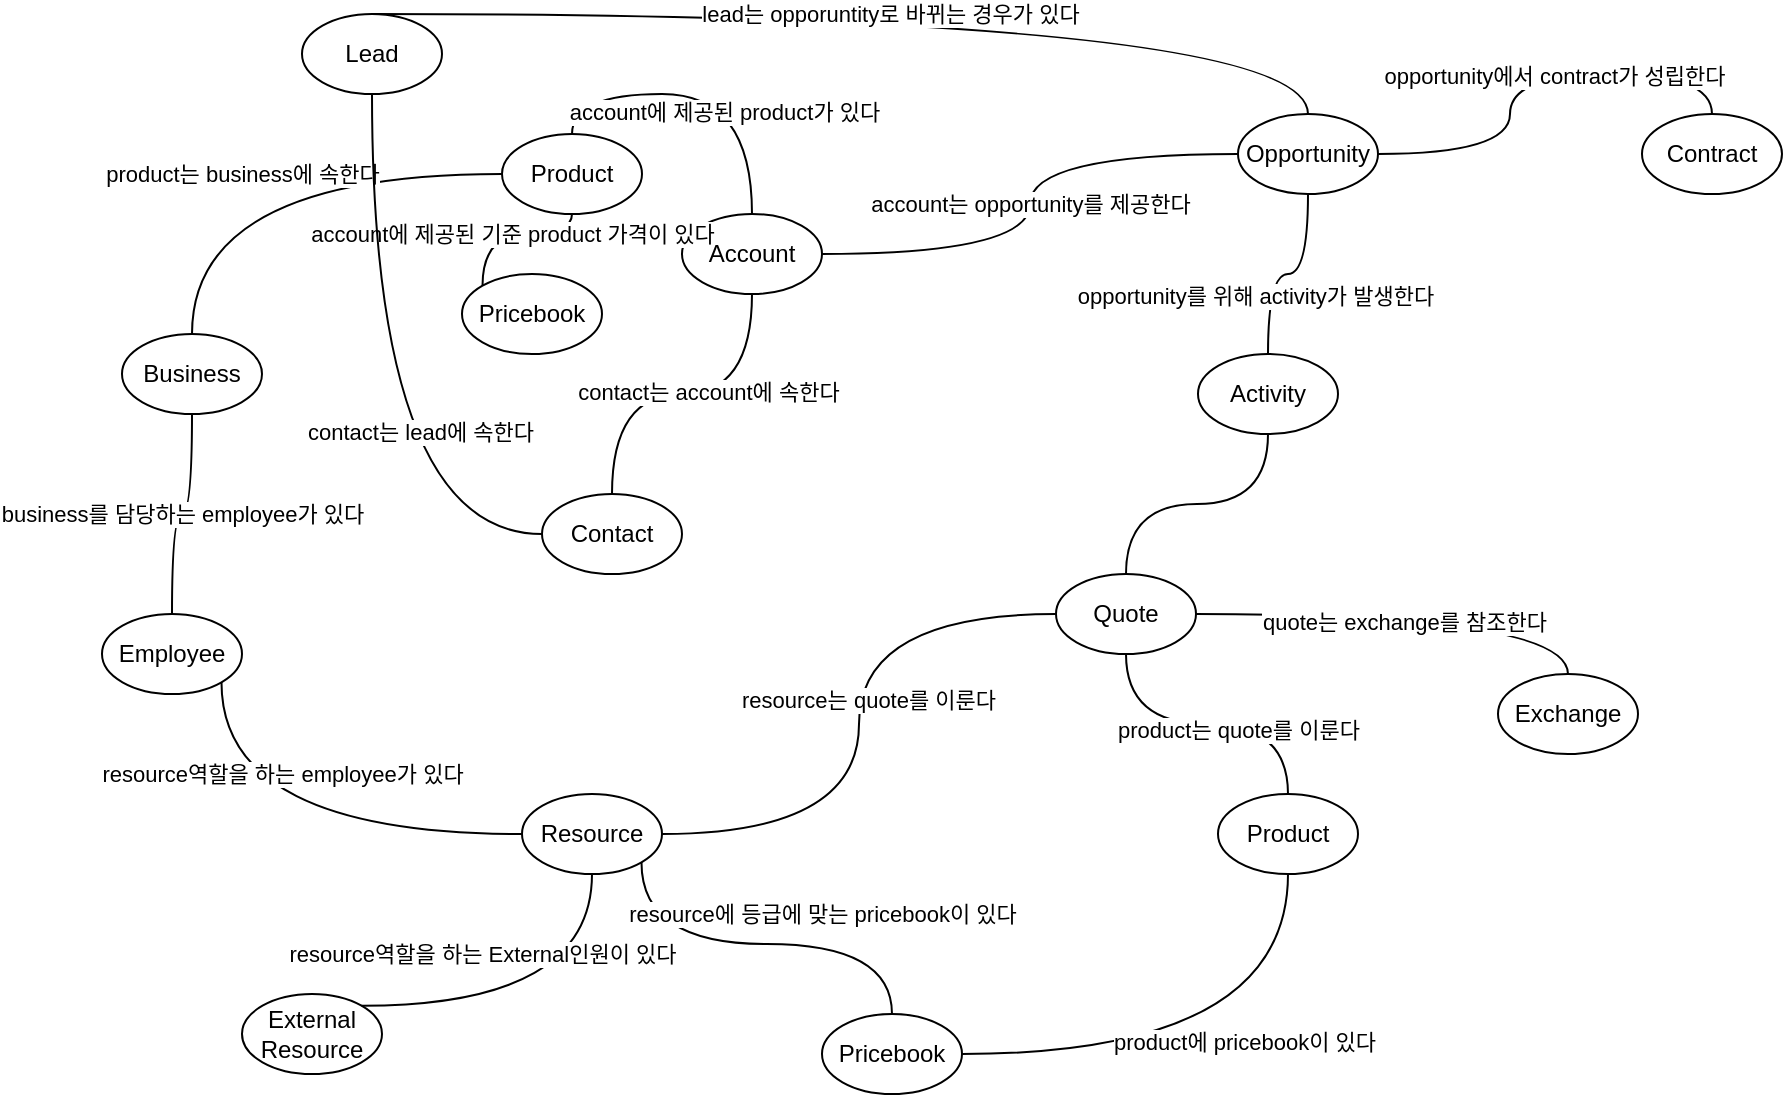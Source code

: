<mxfile version="16.2.7" type="github" pages="7">
  <diagram id="aYxxSOiBJVlMd4GOSnkr" name="개념 관계">
    <mxGraphModel dx="1925" dy="715" grid="1" gridSize="10" guides="1" tooltips="1" connect="1" arrows="1" fold="1" page="1" pageScale="1" pageWidth="827" pageHeight="1169" math="0" shadow="0">
      <root>
        <mxCell id="sh-slBrgbxmQGN0twg0l-0" />
        <mxCell id="sh-slBrgbxmQGN0twg0l-1" parent="sh-slBrgbxmQGN0twg0l-0" />
        <mxCell id="sh-slBrgbxmQGN0twg0l-2" value="Lead" style="ellipse;whiteSpace=wrap;html=1;" vertex="1" parent="sh-slBrgbxmQGN0twg0l-1">
          <mxGeometry x="150" y="100" width="70" height="40" as="geometry" />
        </mxCell>
        <mxCell id="sh-slBrgbxmQGN0twg0l-3" value="Account" style="ellipse;whiteSpace=wrap;html=1;" vertex="1" parent="sh-slBrgbxmQGN0twg0l-1">
          <mxGeometry x="340" y="200" width="70" height="40" as="geometry" />
        </mxCell>
        <mxCell id="sh-slBrgbxmQGN0twg0l-4" value="Contact" style="ellipse;whiteSpace=wrap;html=1;" vertex="1" parent="sh-slBrgbxmQGN0twg0l-1">
          <mxGeometry x="270" y="340" width="70" height="40" as="geometry" />
        </mxCell>
        <mxCell id="sh-slBrgbxmQGN0twg0l-5" value="Opportunity" style="ellipse;whiteSpace=wrap;html=1;" vertex="1" parent="sh-slBrgbxmQGN0twg0l-1">
          <mxGeometry x="618" y="150" width="70" height="40" as="geometry" />
        </mxCell>
        <mxCell id="sh-slBrgbxmQGN0twg0l-6" value="Contract" style="ellipse;whiteSpace=wrap;html=1;" vertex="1" parent="sh-slBrgbxmQGN0twg0l-1">
          <mxGeometry x="820" y="150" width="70" height="40" as="geometry" />
        </mxCell>
        <mxCell id="sh-slBrgbxmQGN0twg0l-7" value="Quote" style="ellipse;whiteSpace=wrap;html=1;" vertex="1" parent="sh-slBrgbxmQGN0twg0l-1">
          <mxGeometry x="527" y="380" width="70" height="40" as="geometry" />
        </mxCell>
        <mxCell id="sh-slBrgbxmQGN0twg0l-8" value="Resource" style="ellipse;whiteSpace=wrap;html=1;" vertex="1" parent="sh-slBrgbxmQGN0twg0l-1">
          <mxGeometry x="260" y="490" width="70" height="40" as="geometry" />
        </mxCell>
        <mxCell id="sh-slBrgbxmQGN0twg0l-9" value="Product" style="ellipse;whiteSpace=wrap;html=1;" vertex="1" parent="sh-slBrgbxmQGN0twg0l-1">
          <mxGeometry x="608" y="490" width="70" height="40" as="geometry" />
        </mxCell>
        <mxCell id="sh-slBrgbxmQGN0twg0l-10" value="Pricebook" style="ellipse;whiteSpace=wrap;html=1;" vertex="1" parent="sh-slBrgbxmQGN0twg0l-1">
          <mxGeometry x="410" y="600" width="70" height="40" as="geometry" />
        </mxCell>
        <mxCell id="sh-slBrgbxmQGN0twg0l-12" value="Exchange" style="ellipse;whiteSpace=wrap;html=1;" vertex="1" parent="sh-slBrgbxmQGN0twg0l-1">
          <mxGeometry x="748" y="430" width="70" height="40" as="geometry" />
        </mxCell>
        <mxCell id="sh-slBrgbxmQGN0twg0l-14" value="External&lt;br&gt;Resource" style="ellipse;whiteSpace=wrap;html=1;" vertex="1" parent="sh-slBrgbxmQGN0twg0l-1">
          <mxGeometry x="120" y="590" width="70" height="40" as="geometry" />
        </mxCell>
        <mxCell id="sh-slBrgbxmQGN0twg0l-15" value="Business" style="ellipse;whiteSpace=wrap;html=1;" vertex="1" parent="sh-slBrgbxmQGN0twg0l-1">
          <mxGeometry x="60" y="260" width="70" height="40" as="geometry" />
        </mxCell>
        <mxCell id="sh-slBrgbxmQGN0twg0l-18" value="business를 담당하는 employee가 있다" style="edgeStyle=orthogonalEdgeStyle;orthogonalLoop=1;jettySize=auto;html=1;entryX=0.5;entryY=1;entryDx=0;entryDy=0;strokeColor=default;curved=1;endArrow=none;endFill=0;" edge="1" parent="sh-slBrgbxmQGN0twg0l-1" source="sh-slBrgbxmQGN0twg0l-16" target="sh-slBrgbxmQGN0twg0l-15">
          <mxGeometry relative="1" as="geometry" />
        </mxCell>
        <mxCell id="sh-slBrgbxmQGN0twg0l-16" value="Employee" style="ellipse;whiteSpace=wrap;html=1;" vertex="1" parent="sh-slBrgbxmQGN0twg0l-1">
          <mxGeometry x="50" y="400" width="70" height="40" as="geometry" />
        </mxCell>
        <mxCell id="sh-slBrgbxmQGN0twg0l-19" style="edgeStyle=orthogonalEdgeStyle;orthogonalLoop=1;jettySize=auto;html=1;entryX=0;entryY=0.5;entryDx=0;entryDy=0;strokeColor=default;curved=1;endArrow=none;endFill=0;exitX=0.5;exitY=0;exitDx=0;exitDy=0;" edge="1" parent="sh-slBrgbxmQGN0twg0l-1" source="sh-slBrgbxmQGN0twg0l-15" target="sh-slBrgbxmQGN0twg0l-30">
          <mxGeometry relative="1" as="geometry">
            <mxPoint x="190" y="250" as="sourcePoint" />
            <mxPoint x="260" y="170" as="targetPoint" />
          </mxGeometry>
        </mxCell>
        <mxCell id="sh-slBrgbxmQGN0twg0l-54" value="product는 business에 속한다" style="edgeLabel;html=1;align=center;verticalAlign=middle;resizable=0;points=[];" vertex="1" connectable="0" parent="sh-slBrgbxmQGN0twg0l-19">
          <mxGeometry x="0.021" y="-21" relative="1" as="geometry">
            <mxPoint x="-15" y="-21" as="offset" />
          </mxGeometry>
        </mxCell>
        <mxCell id="sh-slBrgbxmQGN0twg0l-20" value="lead는 opporuntity로 바뀌는 경우가 있다" style="edgeStyle=orthogonalEdgeStyle;orthogonalLoop=1;jettySize=auto;html=1;entryX=0.5;entryY=0;entryDx=0;entryDy=0;strokeColor=default;curved=1;endArrow=none;endFill=0;" edge="1" parent="sh-slBrgbxmQGN0twg0l-1" source="sh-slBrgbxmQGN0twg0l-2" target="sh-slBrgbxmQGN0twg0l-5">
          <mxGeometry relative="1" as="geometry">
            <mxPoint x="330" y="140" as="sourcePoint" />
            <mxPoint x="400" y="60" as="targetPoint" />
            <Array as="points">
              <mxPoint x="215" y="100" />
              <mxPoint x="495" y="100" />
            </Array>
          </mxGeometry>
        </mxCell>
        <mxCell id="sh-slBrgbxmQGN0twg0l-21" style="edgeStyle=orthogonalEdgeStyle;orthogonalLoop=1;jettySize=auto;html=1;entryX=0.5;entryY=1;entryDx=0;entryDy=0;strokeColor=default;curved=1;endArrow=none;endFill=0;exitX=0.5;exitY=0;exitDx=0;exitDy=0;" edge="1" parent="sh-slBrgbxmQGN0twg0l-1" source="sh-slBrgbxmQGN0twg0l-4" target="sh-slBrgbxmQGN0twg0l-3">
          <mxGeometry relative="1" as="geometry">
            <mxPoint x="210" y="310" as="sourcePoint" />
            <mxPoint x="280" y="230" as="targetPoint" />
          </mxGeometry>
        </mxCell>
        <mxCell id="sh-slBrgbxmQGN0twg0l-46" value="contact는 account에 속한다" style="edgeLabel;html=1;align=center;verticalAlign=middle;resizable=0;points=[];" vertex="1" connectable="0" parent="sh-slBrgbxmQGN0twg0l-21">
          <mxGeometry x="0.153" y="1" relative="1" as="geometry">
            <mxPoint as="offset" />
          </mxGeometry>
        </mxCell>
        <mxCell id="sh-slBrgbxmQGN0twg0l-22" style="edgeStyle=orthogonalEdgeStyle;orthogonalLoop=1;jettySize=auto;html=1;entryX=1;entryY=0.5;entryDx=0;entryDy=0;strokeColor=default;curved=1;endArrow=none;endFill=0;exitX=0.5;exitY=0;exitDx=0;exitDy=0;" edge="1" parent="sh-slBrgbxmQGN0twg0l-1" source="sh-slBrgbxmQGN0twg0l-6" target="sh-slBrgbxmQGN0twg0l-5">
          <mxGeometry relative="1" as="geometry">
            <mxPoint x="650" y="310" as="sourcePoint" />
            <mxPoint x="720" y="230" as="targetPoint" />
          </mxGeometry>
        </mxCell>
        <mxCell id="sh-slBrgbxmQGN0twg0l-38" value="opportunity에서 contract가 성립한다" style="edgeLabel;html=1;align=center;verticalAlign=middle;resizable=0;points=[];" vertex="1" connectable="0" parent="sh-slBrgbxmQGN0twg0l-22">
          <mxGeometry x="-0.127" y="1" relative="1" as="geometry">
            <mxPoint as="offset" />
          </mxGeometry>
        </mxCell>
        <mxCell id="sh-slBrgbxmQGN0twg0l-23" style="edgeStyle=orthogonalEdgeStyle;orthogonalLoop=1;jettySize=auto;html=1;entryX=0.5;entryY=0;entryDx=0;entryDy=0;strokeColor=default;curved=1;endArrow=none;endFill=0;exitX=0.5;exitY=1;exitDx=0;exitDy=0;" edge="1" parent="sh-slBrgbxmQGN0twg0l-1" source="sh-slBrgbxmQGN0twg0l-35" target="sh-slBrgbxmQGN0twg0l-7">
          <mxGeometry relative="1" as="geometry">
            <mxPoint x="688" y="310" as="sourcePoint" />
            <mxPoint x="758" y="230" as="targetPoint" />
          </mxGeometry>
        </mxCell>
        <mxCell id="sh-slBrgbxmQGN0twg0l-24" style="edgeStyle=orthogonalEdgeStyle;orthogonalLoop=1;jettySize=auto;html=1;entryX=1;entryY=0.5;entryDx=0;entryDy=0;strokeColor=default;curved=1;endArrow=none;endFill=0;exitX=0.5;exitY=0;exitDx=0;exitDy=0;" edge="1" parent="sh-slBrgbxmQGN0twg0l-1" source="sh-slBrgbxmQGN0twg0l-12" target="sh-slBrgbxmQGN0twg0l-7">
          <mxGeometry relative="1" as="geometry">
            <mxPoint x="728" y="340" as="sourcePoint" />
            <mxPoint x="798" y="260" as="targetPoint" />
          </mxGeometry>
        </mxCell>
        <mxCell id="sh-slBrgbxmQGN0twg0l-44" value="quote는 exchange를 참조한다" style="edgeLabel;html=1;align=center;verticalAlign=middle;resizable=0;points=[];" vertex="1" connectable="0" parent="sh-slBrgbxmQGN0twg0l-24">
          <mxGeometry x="0.037" y="4" relative="1" as="geometry">
            <mxPoint as="offset" />
          </mxGeometry>
        </mxCell>
        <mxCell id="sh-slBrgbxmQGN0twg0l-25" style="edgeStyle=orthogonalEdgeStyle;orthogonalLoop=1;jettySize=auto;html=1;entryX=1;entryY=1;entryDx=0;entryDy=0;strokeColor=default;curved=1;endArrow=none;endFill=0;exitX=0.5;exitY=0;exitDx=0;exitDy=0;" edge="1" parent="sh-slBrgbxmQGN0twg0l-1" source="sh-slBrgbxmQGN0twg0l-10" target="sh-slBrgbxmQGN0twg0l-8">
          <mxGeometry relative="1" as="geometry">
            <mxPoint x="155" y="450" as="sourcePoint" />
            <mxPoint x="225" y="370" as="targetPoint" />
          </mxGeometry>
        </mxCell>
        <mxCell id="sh-slBrgbxmQGN0twg0l-51" value="resource에 등급에 맞는 pricebook이 있다" style="edgeLabel;html=1;align=center;verticalAlign=middle;resizable=0;points=[];" vertex="1" connectable="0" parent="sh-slBrgbxmQGN0twg0l-25">
          <mxGeometry x="-0.173" y="4" relative="1" as="geometry">
            <mxPoint x="13" y="-19" as="offset" />
          </mxGeometry>
        </mxCell>
        <mxCell id="sh-slBrgbxmQGN0twg0l-26" style="edgeStyle=orthogonalEdgeStyle;orthogonalLoop=1;jettySize=auto;html=1;entryX=0.5;entryY=1;entryDx=0;entryDy=0;strokeColor=default;curved=1;endArrow=none;endFill=0;exitX=1;exitY=0.5;exitDx=0;exitDy=0;" edge="1" parent="sh-slBrgbxmQGN0twg0l-1" source="sh-slBrgbxmQGN0twg0l-10" target="sh-slBrgbxmQGN0twg0l-9">
          <mxGeometry relative="1" as="geometry">
            <mxPoint x="547.749" y="605.858" as="sourcePoint" />
            <mxPoint x="678" y="510" as="targetPoint" />
          </mxGeometry>
        </mxCell>
        <mxCell id="sh-slBrgbxmQGN0twg0l-50" value="product에 pricebook이 있다" style="edgeLabel;html=1;align=center;verticalAlign=middle;resizable=0;points=[];" vertex="1" connectable="0" parent="sh-slBrgbxmQGN0twg0l-26">
          <mxGeometry x="0.116" y="6" relative="1" as="geometry">
            <mxPoint as="offset" />
          </mxGeometry>
        </mxCell>
        <mxCell id="sh-slBrgbxmQGN0twg0l-27" style="edgeStyle=orthogonalEdgeStyle;orthogonalLoop=1;jettySize=auto;html=1;entryX=0.5;entryY=1;entryDx=0;entryDy=0;strokeColor=default;curved=1;endArrow=none;endFill=0;exitX=0.5;exitY=0;exitDx=0;exitDy=0;" edge="1" parent="sh-slBrgbxmQGN0twg0l-1" source="sh-slBrgbxmQGN0twg0l-9" target="sh-slBrgbxmQGN0twg0l-7">
          <mxGeometry relative="1" as="geometry">
            <mxPoint x="708" y="380" as="sourcePoint" />
            <mxPoint x="778" y="300" as="targetPoint" />
          </mxGeometry>
        </mxCell>
        <mxCell id="sh-slBrgbxmQGN0twg0l-58" value="product는 quote를 이룬다" style="edgeLabel;html=1;align=center;verticalAlign=middle;resizable=0;points=[];" vertex="1" connectable="0" parent="sh-slBrgbxmQGN0twg0l-27">
          <mxGeometry x="-0.205" y="3" relative="1" as="geometry">
            <mxPoint as="offset" />
          </mxGeometry>
        </mxCell>
        <mxCell id="sh-slBrgbxmQGN0twg0l-28" style="edgeStyle=orthogonalEdgeStyle;orthogonalLoop=1;jettySize=auto;html=1;entryX=1;entryY=1;entryDx=0;entryDy=0;strokeColor=default;curved=1;endArrow=none;endFill=0;exitX=0;exitY=0.5;exitDx=0;exitDy=0;" edge="1" parent="sh-slBrgbxmQGN0twg0l-1" source="sh-slBrgbxmQGN0twg0l-8" target="sh-slBrgbxmQGN0twg0l-16">
          <mxGeometry relative="1" as="geometry">
            <mxPoint x="225" y="450" as="sourcePoint" />
            <mxPoint x="165" y="310" as="targetPoint" />
          </mxGeometry>
        </mxCell>
        <mxCell id="sh-slBrgbxmQGN0twg0l-47" value="resource역할을 하는 employee가 있다" style="edgeLabel;html=1;align=center;verticalAlign=middle;resizable=0;points=[];" vertex="1" connectable="0" parent="sh-slBrgbxmQGN0twg0l-28">
          <mxGeometry x="-0.138" y="-6" relative="1" as="geometry">
            <mxPoint x="-23" y="-24" as="offset" />
          </mxGeometry>
        </mxCell>
        <mxCell id="sh-slBrgbxmQGN0twg0l-29" style="edgeStyle=orthogonalEdgeStyle;orthogonalLoop=1;jettySize=auto;html=1;entryX=0.5;entryY=1;entryDx=0;entryDy=0;strokeColor=default;curved=1;endArrow=none;endFill=0;exitX=1;exitY=0;exitDx=0;exitDy=0;" edge="1" parent="sh-slBrgbxmQGN0twg0l-1" source="sh-slBrgbxmQGN0twg0l-14" target="sh-slBrgbxmQGN0twg0l-8">
          <mxGeometry relative="1" as="geometry">
            <mxPoint x="320" y="595.86" as="sourcePoint" />
            <mxPoint x="204.749" y="560.002" as="targetPoint" />
          </mxGeometry>
        </mxCell>
        <mxCell id="sh-slBrgbxmQGN0twg0l-49" value="resource역할을 하는 External인원이 있다" style="edgeLabel;html=1;align=center;verticalAlign=middle;resizable=0;points=[];" vertex="1" connectable="0" parent="sh-slBrgbxmQGN0twg0l-29">
          <mxGeometry x="-0.237" y="12" relative="1" as="geometry">
            <mxPoint x="-9" y="-14" as="offset" />
          </mxGeometry>
        </mxCell>
        <mxCell id="sh-slBrgbxmQGN0twg0l-30" value="Product" style="ellipse;whiteSpace=wrap;html=1;" vertex="1" parent="sh-slBrgbxmQGN0twg0l-1">
          <mxGeometry x="250" y="160" width="70" height="40" as="geometry" />
        </mxCell>
        <mxCell id="sh-slBrgbxmQGN0twg0l-31" value="Pricebook" style="ellipse;whiteSpace=wrap;html=1;" vertex="1" parent="sh-slBrgbxmQGN0twg0l-1">
          <mxGeometry x="230" y="230" width="70" height="40" as="geometry" />
        </mxCell>
        <mxCell id="sh-slBrgbxmQGN0twg0l-32" style="edgeStyle=orthogonalEdgeStyle;orthogonalLoop=1;jettySize=auto;html=1;entryX=0.5;entryY=0;entryDx=0;entryDy=0;strokeColor=default;curved=1;endArrow=none;endFill=0;exitX=0.5;exitY=0;exitDx=0;exitDy=0;" edge="1" parent="sh-slBrgbxmQGN0twg0l-1" source="sh-slBrgbxmQGN0twg0l-3" target="sh-slBrgbxmQGN0twg0l-30">
          <mxGeometry relative="1" as="geometry">
            <mxPoint x="730.3" y="75.86" as="sourcePoint" />
            <mxPoint x="540.049" y="70.002" as="targetPoint" />
          </mxGeometry>
        </mxCell>
        <mxCell id="sh-slBrgbxmQGN0twg0l-53" value="account에 제공된 product가 있다" style="edgeLabel;html=1;align=center;verticalAlign=middle;resizable=0;points=[];" vertex="1" connectable="0" parent="sh-slBrgbxmQGN0twg0l-32">
          <mxGeometry x="-0.129" y="9" relative="1" as="geometry">
            <mxPoint as="offset" />
          </mxGeometry>
        </mxCell>
        <mxCell id="sh-slBrgbxmQGN0twg0l-33" value="account에 제공된 기준 product 가격이 있다" style="edgeStyle=orthogonalEdgeStyle;orthogonalLoop=1;jettySize=auto;html=1;entryX=0.5;entryY=1;entryDx=0;entryDy=0;strokeColor=default;curved=1;endArrow=none;endFill=0;exitX=0;exitY=0;exitDx=0;exitDy=0;" edge="1" parent="sh-slBrgbxmQGN0twg0l-1" source="sh-slBrgbxmQGN0twg0l-31" target="sh-slBrgbxmQGN0twg0l-30">
          <mxGeometry relative="1" as="geometry">
            <mxPoint x="255" y="300" as="sourcePoint" />
            <mxPoint x="159.749" y="454.142" as="targetPoint" />
          </mxGeometry>
        </mxCell>
        <mxCell id="sh-slBrgbxmQGN0twg0l-35" value="Activity" style="ellipse;whiteSpace=wrap;html=1;" vertex="1" parent="sh-slBrgbxmQGN0twg0l-1">
          <mxGeometry x="598" y="270" width="70" height="40" as="geometry" />
        </mxCell>
        <mxCell id="sh-slBrgbxmQGN0twg0l-36" style="edgeStyle=orthogonalEdgeStyle;orthogonalLoop=1;jettySize=auto;html=1;strokeColor=default;curved=1;endArrow=none;endFill=0;exitX=0.5;exitY=1;exitDx=0;exitDy=0;" edge="1" parent="sh-slBrgbxmQGN0twg0l-1" source="sh-slBrgbxmQGN0twg0l-5" target="sh-slBrgbxmQGN0twg0l-35">
          <mxGeometry relative="1" as="geometry">
            <mxPoint x="643" y="320" as="sourcePoint" />
            <mxPoint x="543" y="370" as="targetPoint" />
          </mxGeometry>
        </mxCell>
        <mxCell id="sh-slBrgbxmQGN0twg0l-43" value="opportunity를 위해 activity가 발생한다&amp;nbsp;" style="edgeLabel;html=1;align=center;verticalAlign=middle;resizable=0;points=[];" vertex="1" connectable="0" parent="sh-slBrgbxmQGN0twg0l-36">
          <mxGeometry x="0.42" y="-5" relative="1" as="geometry">
            <mxPoint as="offset" />
          </mxGeometry>
        </mxCell>
        <mxCell id="sh-slBrgbxmQGN0twg0l-37" value="account는 opportunity를 제공한다" style="edgeStyle=orthogonalEdgeStyle;orthogonalLoop=1;jettySize=auto;html=1;entryX=0;entryY=0.5;entryDx=0;entryDy=0;strokeColor=default;curved=1;endArrow=none;endFill=0;exitX=1;exitY=0.5;exitDx=0;exitDy=0;" edge="1" parent="sh-slBrgbxmQGN0twg0l-1" source="sh-slBrgbxmQGN0twg0l-3" target="sh-slBrgbxmQGN0twg0l-5">
          <mxGeometry relative="1" as="geometry">
            <mxPoint x="385" y="210" as="sourcePoint" />
            <mxPoint x="265" y="220" as="targetPoint" />
          </mxGeometry>
        </mxCell>
        <mxCell id="sh-slBrgbxmQGN0twg0l-42" style="edgeStyle=orthogonalEdgeStyle;orthogonalLoop=1;jettySize=auto;html=1;strokeColor=default;curved=1;endArrow=none;endFill=0;exitX=0;exitY=0.5;exitDx=0;exitDy=0;" edge="1" parent="sh-slBrgbxmQGN0twg0l-1" source="sh-slBrgbxmQGN0twg0l-4" target="sh-slBrgbxmQGN0twg0l-2">
          <mxGeometry relative="1" as="geometry">
            <mxPoint x="105" y="270" as="sourcePoint" />
            <mxPoint x="170.251" y="144.142" as="targetPoint" />
          </mxGeometry>
        </mxCell>
        <mxCell id="sh-slBrgbxmQGN0twg0l-55" value="contact는 lead에 속한다" style="edgeLabel;html=1;align=center;verticalAlign=middle;resizable=0;points=[];" vertex="1" connectable="0" parent="sh-slBrgbxmQGN0twg0l-42">
          <mxGeometry x="-0.108" y="-24" relative="1" as="geometry">
            <mxPoint as="offset" />
          </mxGeometry>
        </mxCell>
        <mxCell id="sh-slBrgbxmQGN0twg0l-45" style="edgeStyle=orthogonalEdgeStyle;orthogonalLoop=1;jettySize=auto;html=1;entryX=1;entryY=0.5;entryDx=0;entryDy=0;strokeColor=default;curved=1;endArrow=none;endFill=0;exitX=0;exitY=0.5;exitDx=0;exitDy=0;" edge="1" parent="sh-slBrgbxmQGN0twg0l-1" source="sh-slBrgbxmQGN0twg0l-7" target="sh-slBrgbxmQGN0twg0l-8">
          <mxGeometry relative="1" as="geometry">
            <mxPoint x="424" y="575" as="sourcePoint" />
            <mxPoint x="309.749" y="504.142" as="targetPoint" />
          </mxGeometry>
        </mxCell>
        <mxCell id="sh-slBrgbxmQGN0twg0l-57" value="resource는 quote를 이룬다" style="edgeLabel;html=1;align=center;verticalAlign=middle;resizable=0;points=[];" vertex="1" connectable="0" parent="sh-slBrgbxmQGN0twg0l-45">
          <mxGeometry x="-0.085" y="4" relative="1" as="geometry">
            <mxPoint y="1" as="offset" />
          </mxGeometry>
        </mxCell>
      </root>
    </mxGraphModel>
  </diagram>
  <diagram id="5cbUGCSKlCnuMcElfEXs" name="오브젝트">
    <mxGraphModel dx="772" dy="1542" grid="1" gridSize="10" guides="1" tooltips="1" connect="1" arrows="1" fold="1" page="1" pageScale="1" pageWidth="1169" pageHeight="827" math="0" shadow="0" extFonts="Permanent Marker^https://fonts.googleapis.com/css?family=Permanent+Marker">
      <root>
        <mxCell id="Dn2DAhmlWMs6O1-grngA-0" />
        <mxCell id="Dn2DAhmlWMs6O1-grngA-1" parent="Dn2DAhmlWMs6O1-grngA-0" />
        <mxCell id="Dn2DAhmlWMs6O1-grngA-2" style="edgeStyle=orthogonalEdgeStyle;rounded=0;orthogonalLoop=1;jettySize=auto;html=1;exitX=1;exitY=0.5;exitDx=0;exitDy=0;" parent="Dn2DAhmlWMs6O1-grngA-1" source="Dn2DAhmlWMs6O1-grngA-5" target="Dn2DAhmlWMs6O1-grngA-6" edge="1">
          <mxGeometry relative="1" as="geometry" />
        </mxCell>
        <mxCell id="Dn2DAhmlWMs6O1-grngA-5" value="Contact" style="rounded=0;whiteSpace=wrap;html=1;fillColor=#fff2cc;strokeColor=#d6b656;" parent="Dn2DAhmlWMs6O1-grngA-1" vertex="1">
          <mxGeometry x="200" y="220" width="120" height="40" as="geometry" />
        </mxCell>
        <mxCell id="Dn2DAhmlWMs6O1-grngA-6" value="Account" style="rounded=0;whiteSpace=wrap;html=1;fillColor=#fff2cc;strokeColor=#d6b656;" parent="Dn2DAhmlWMs6O1-grngA-1" vertex="1">
          <mxGeometry x="400" y="220" width="120" height="40" as="geometry" />
        </mxCell>
        <mxCell id="mmnWs50OFU8r1L606YJc-0" value="제품" style="rounded=0;whiteSpace=wrap;html=1;fillColor=#fff2cc;strokeColor=#d6b656;" parent="Dn2DAhmlWMs6O1-grngA-1" vertex="1">
          <mxGeometry x="200" y="754" width="120" height="40" as="geometry" />
        </mxCell>
        <mxCell id="aXdaaqQDrTUBgx7U-XdZ-0" value="고객관리" style="rounded=0;whiteSpace=wrap;html=1;" parent="Dn2DAhmlWMs6O1-grngA-1" vertex="1">
          <mxGeometry x="40" y="191" width="120" height="110" as="geometry" />
        </mxCell>
        <mxCell id="aXdaaqQDrTUBgx7U-XdZ-2" value="수주관리" style="rounded=0;whiteSpace=wrap;html=1;" parent="Dn2DAhmlWMs6O1-grngA-1" vertex="1">
          <mxGeometry x="40" y="333" width="120" height="320" as="geometry" />
        </mxCell>
        <mxCell id="aXdaaqQDrTUBgx7U-XdZ-6" value="" style="endArrow=none;html=1;strokeColor=#FF0000;strokeWidth=4;" parent="Dn2DAhmlWMs6O1-grngA-1" edge="1">
          <mxGeometry width="50" height="50" relative="1" as="geometry">
            <mxPoint x="180" y="1300" as="sourcePoint" />
            <mxPoint x="180" as="targetPoint" />
          </mxGeometry>
        </mxCell>
        <mxCell id="o4f0v6ZFQClhdoKQqsSY-16" style="edgeStyle=orthogonalEdgeStyle;rounded=0;orthogonalLoop=1;jettySize=auto;html=1;exitX=0.75;exitY=1;exitDx=0;exitDy=0;entryX=0.5;entryY=0;entryDx=0;entryDy=0;dashed=1;" parent="Dn2DAhmlWMs6O1-grngA-1" edge="1">
          <mxGeometry relative="1" as="geometry">
            <mxPoint x="830" y="409" as="sourcePoint" />
            <mxPoint x="920" y="469" as="targetPoint" />
          </mxGeometry>
        </mxCell>
        <mxCell id="o4f0v6ZFQClhdoKQqsSY-3" value="제품" style="rounded=0;whiteSpace=wrap;html=1;" parent="Dn2DAhmlWMs6O1-grngA-1" vertex="1">
          <mxGeometry x="40" y="730" width="120" height="104" as="geometry" />
        </mxCell>
        <mxCell id="o4f0v6ZFQClhdoKQqsSY-14" value="Quote 연동" style="ellipse;whiteSpace=wrap;html=1;dashed=1;" parent="Dn2DAhmlWMs6O1-grngA-1" vertex="1">
          <mxGeometry x="700" y="380" width="140" height="44" as="geometry" />
        </mxCell>
        <mxCell id="o4f0v6ZFQClhdoKQqsSY-21" value="Quote 사용여부 체크?" style="text;html=1;strokeColor=#9673a6;fillColor=#e1d5e7;align=center;verticalAlign=middle;whiteSpace=wrap;rounded=0;dashed=1;" parent="Dn2DAhmlWMs6O1-grngA-1" vertex="1">
          <mxGeometry x="990" y="264" width="220" height="50" as="geometry" />
        </mxCell>
        <mxCell id="o4f0v6ZFQClhdoKQqsSY-32" value="직원관리" style="rounded=0;whiteSpace=wrap;html=1;" parent="Dn2DAhmlWMs6O1-grngA-1" vertex="1">
          <mxGeometry x="40" y="854" width="120" height="90" as="geometry" />
        </mxCell>
        <mxCell id="o4f0v6ZFQClhdoKQqsSY-33" value="Resource" style="rounded=0;whiteSpace=wrap;html=1;" parent="Dn2DAhmlWMs6O1-grngA-1" vertex="1">
          <mxGeometry x="200" y="874" width="120" height="40" as="geometry" />
        </mxCell>
        <mxCell id="o4f0v6ZFQClhdoKQqsSY-56" value="Oppty_Product" style="rounded=0;whiteSpace=wrap;html=1;fillColor=#e1d5e7;strokeColor=#9673a6;" parent="Dn2DAhmlWMs6O1-grngA-1" vertex="1">
          <mxGeometry x="550" y="560" width="120" height="40" as="geometry" />
        </mxCell>
        <mxCell id="o4f0v6ZFQClhdoKQqsSY-60" value="Oppty_Res" style="rounded=0;whiteSpace=wrap;html=1;fillColor=#e1d5e7;strokeColor=#9673a6;" parent="Dn2DAhmlWMs6O1-grngA-1" vertex="1">
          <mxGeometry x="700" y="560" width="120" height="40" as="geometry" />
        </mxCell>
        <mxCell id="ziJebEzUFLz45-I4H0Db-0" value="스탠다드&amp;nbsp;" style="rounded=0;whiteSpace=wrap;html=1;fillColor=#fff2cc;strokeColor=#d6b656;" parent="Dn2DAhmlWMs6O1-grngA-1" vertex="1">
          <mxGeometry x="200" y="-60" width="120" height="40" as="geometry" />
        </mxCell>
        <mxCell id="ziJebEzUFLz45-I4H0Db-1" value="사용여부 확인요청" style="rounded=0;whiteSpace=wrap;html=1;fillColor=#e1d5e7;strokeColor=#9673a6;" parent="Dn2DAhmlWMs6O1-grngA-1" vertex="1">
          <mxGeometry x="400" y="-60" width="120" height="40" as="geometry" />
        </mxCell>
        <mxCell id="ziJebEzUFLz45-I4H0Db-2" value="기능" style="ellipse;whiteSpace=wrap;html=1;dashed=1;" parent="Dn2DAhmlWMs6O1-grngA-1" vertex="1">
          <mxGeometry x="590" y="-77.5" width="120" height="75" as="geometry" />
        </mxCell>
        <mxCell id="1La8a9vpFG4dL_agNrkj-6" style="edgeStyle=entityRelationEdgeStyle;rounded=0;orthogonalLoop=1;jettySize=auto;html=1;exitX=1;exitY=0.5;exitDx=0;exitDy=0;entryX=0;entryY=0.5;entryDx=0;entryDy=0;endArrow=classic;endFill=1;" parent="Dn2DAhmlWMs6O1-grngA-1" source="1La8a9vpFG4dL_agNrkj-0" target="1La8a9vpFG4dL_agNrkj-1" edge="1">
          <mxGeometry relative="1" as="geometry" />
        </mxCell>
        <mxCell id="1La8a9vpFG4dL_agNrkj-0" value="Lead" style="rounded=0;whiteSpace=wrap;html=1;fillColor=#fff2cc;strokeColor=#d6b656;" parent="Dn2DAhmlWMs6O1-grngA-1" vertex="1">
          <mxGeometry x="200" y="470" width="120" height="40" as="geometry" />
        </mxCell>
        <mxCell id="1La8a9vpFG4dL_agNrkj-7" style="edgeStyle=entityRelationEdgeStyle;rounded=0;orthogonalLoop=1;jettySize=auto;html=1;exitX=1;exitY=0.5;exitDx=0;exitDy=0;entryX=0;entryY=0.5;entryDx=0;entryDy=0;endArrow=classic;endFill=1;" parent="Dn2DAhmlWMs6O1-grngA-1" source="1La8a9vpFG4dL_agNrkj-1" target="1La8a9vpFG4dL_agNrkj-2" edge="1">
          <mxGeometry relative="1" as="geometry" />
        </mxCell>
        <mxCell id="1La8a9vpFG4dL_agNrkj-1" value="Opporunity" style="rounded=0;whiteSpace=wrap;html=1;fillColor=#fff2cc;strokeColor=#d6b656;" parent="Dn2DAhmlWMs6O1-grngA-1" vertex="1">
          <mxGeometry x="420" y="470" width="120" height="40" as="geometry" />
        </mxCell>
        <mxCell id="1La8a9vpFG4dL_agNrkj-8" style="edgeStyle=entityRelationEdgeStyle;rounded=0;orthogonalLoop=1;jettySize=auto;html=1;exitX=1;exitY=0.75;exitDx=0;exitDy=0;entryX=0;entryY=0.75;entryDx=0;entryDy=0;endArrow=classic;endFill=1;" parent="Dn2DAhmlWMs6O1-grngA-1" edge="1">
          <mxGeometry relative="1" as="geometry">
            <mxPoint x="760" y="494" as="sourcePoint" />
            <mxPoint x="870" y="494" as="targetPoint" />
          </mxGeometry>
        </mxCell>
        <mxCell id="1La8a9vpFG4dL_agNrkj-2" value="Quote" style="rounded=0;whiteSpace=wrap;html=1;fillColor=#fff2cc;strokeColor=#d6b656;" parent="Dn2DAhmlWMs6O1-grngA-1" vertex="1">
          <mxGeometry x="640" y="470" width="120" height="40" as="geometry" />
        </mxCell>
        <mxCell id="1La8a9vpFG4dL_agNrkj-3" value="Contract" style="rounded=0;whiteSpace=wrap;html=1;fillColor=#fff2cc;strokeColor=#d6b656;" parent="Dn2DAhmlWMs6O1-grngA-1" vertex="1">
          <mxGeometry x="870" y="470" width="120" height="40" as="geometry" />
        </mxCell>
        <mxCell id="1La8a9vpFG4dL_agNrkj-5" style="edgeStyle=orthogonalEdgeStyle;rounded=0;orthogonalLoop=1;jettySize=auto;html=1;exitX=0.75;exitY=1;exitDx=0;exitDy=0;entryX=0;entryY=0.5;entryDx=0;entryDy=0;dashed=1;" parent="Dn2DAhmlWMs6O1-grngA-1" edge="1">
          <mxGeometry relative="1" as="geometry">
            <mxPoint x="760" y="484" as="sourcePoint" />
            <mxPoint x="870" y="484" as="targetPoint" />
          </mxGeometry>
        </mxCell>
        <mxCell id="1La8a9vpFG4dL_agNrkj-9" style="edgeStyle=orthogonalEdgeStyle;rounded=0;orthogonalLoop=1;jettySize=auto;html=1;exitX=0.201;exitY=0.93;exitDx=0;exitDy=0;entryX=0.5;entryY=0;entryDx=0;entryDy=0;dashed=1;exitPerimeter=0;" parent="Dn2DAhmlWMs6O1-grngA-1" source="o4f0v6ZFQClhdoKQqsSY-14" edge="1">
          <mxGeometry relative="1" as="geometry">
            <mxPoint x="604" y="412" as="sourcePoint" />
            <mxPoint x="694" y="472" as="targetPoint" />
          </mxGeometry>
        </mxCell>
        <mxCell id="Y69PiVs-mtzasNdWaK12-0" value="&lt;font style=&quot;font-size: 14px&quot;&gt;1. 계약 회차가 늘어나는 것: 동일 oppty 에서 관리?&amp;nbsp;&lt;br&gt;2. Oppty_Product? or Quote_Product?&lt;/font&gt;" style="text;html=1;strokeColor=none;fillColor=none;align=left;verticalAlign=middle;whiteSpace=wrap;rounded=0;" parent="Dn2DAhmlWMs6O1-grngA-1" vertex="1">
          <mxGeometry x="1240" y="470" width="330" height="220" as="geometry" />
        </mxCell>
      </root>
    </mxGraphModel>
  </diagram>
  <diagram id="ym2Il39naAvWMm5VuG8A" name="조직관리">
    <mxGraphModel dx="772" dy="715" grid="1" gridSize="10" guides="1" tooltips="1" connect="1" arrows="1" fold="1" page="1" pageScale="1" pageWidth="1169" pageHeight="827" math="0" shadow="0">
      <root>
        <mxCell id="0" />
        <mxCell id="1" parent="0" />
        <mxCell id="DX8tyE2UuJnlfDDkB68X-18" value="SF CRM" style="rounded=0;whiteSpace=wrap;html=1;fillColor=#6BFF7A;" parent="1" vertex="1">
          <mxGeometry x="40" y="240" width="80" height="360" as="geometry" />
        </mxCell>
        <mxCell id="DX8tyE2UuJnlfDDkB68X-22" value="" style="edgeStyle=orthogonalEdgeStyle;rounded=0;orthogonalLoop=1;jettySize=auto;html=1;entryX=0;entryY=0.5;entryDx=0;entryDy=0;" parent="1" source="DX8tyE2UuJnlfDDkB68X-19" target="DX8tyE2UuJnlfDDkB68X-31" edge="1">
          <mxGeometry relative="1" as="geometry">
            <mxPoint x="320" y="260" as="targetPoint" />
          </mxGeometry>
        </mxCell>
        <mxCell id="DX8tyE2UuJnlfDDkB68X-19" value="Resource" style="rounded=1;whiteSpace=wrap;html=1;" parent="1" vertex="1">
          <mxGeometry x="160" y="240" width="120" height="40" as="geometry" />
        </mxCell>
        <mxCell id="DX8tyE2UuJnlfDDkB68X-35" value="No" style="edgeStyle=orthogonalEdgeStyle;rounded=0;orthogonalLoop=1;jettySize=auto;html=1;entryX=0;entryY=0.5;entryDx=0;entryDy=0;" parent="1" source="DX8tyE2UuJnlfDDkB68X-31" target="DX8tyE2UuJnlfDDkB68X-36" edge="1">
          <mxGeometry relative="1" as="geometry">
            <mxPoint x="440" y="260" as="targetPoint" />
          </mxGeometry>
        </mxCell>
        <mxCell id="DX8tyE2UuJnlfDDkB68X-40" value="" style="edgeStyle=orthogonalEdgeStyle;rounded=0;orthogonalLoop=1;jettySize=auto;html=1;" parent="1" source="DX8tyE2UuJnlfDDkB68X-31" target="DX8tyE2UuJnlfDDkB68X-39" edge="1">
          <mxGeometry relative="1" as="geometry" />
        </mxCell>
        <mxCell id="DX8tyE2UuJnlfDDkB68X-31" value="정보 변경" style="rhombus;whiteSpace=wrap;html=1;" parent="1" vertex="1">
          <mxGeometry x="360" y="240" width="80" height="40" as="geometry" />
        </mxCell>
        <mxCell id="DX8tyE2UuJnlfDDkB68X-36" value="변동 없음" style="rounded=1;whiteSpace=wrap;html=1;" parent="1" vertex="1">
          <mxGeometry x="760" y="240" width="120" height="40" as="geometry" />
        </mxCell>
        <mxCell id="DX8tyE2UuJnlfDDkB68X-47" value="" style="edgeStyle=orthogonalEdgeStyle;rounded=0;orthogonalLoop=1;jettySize=auto;html=1;entryX=0;entryY=0.5;entryDx=0;entryDy=0;exitX=1;exitY=0.5;exitDx=0;exitDy=0;" parent="1" source="DX8tyE2UuJnlfDDkB68X-39" target="DX8tyE2UuJnlfDDkB68X-45" edge="1">
          <mxGeometry relative="1" as="geometry">
            <Array as="points">
              <mxPoint x="490" y="340" />
              <mxPoint x="490" y="420" />
            </Array>
          </mxGeometry>
        </mxCell>
        <mxCell id="DX8tyE2UuJnlfDDkB68X-48" value="SFDC" style="edgeLabel;html=1;align=center;verticalAlign=middle;resizable=0;points=[];" parent="DX8tyE2UuJnlfDDkB68X-47" vertex="1" connectable="0">
          <mxGeometry x="0.463" y="1" relative="1" as="geometry">
            <mxPoint x="8.33" y="-9" as="offset" />
          </mxGeometry>
        </mxCell>
        <mxCell id="klHbQj1LCFAfEX6Fm0Rh-1" style="edgeStyle=entityRelationEdgeStyle;rounded=0;orthogonalLoop=1;jettySize=auto;html=1;exitX=1;exitY=0.5;exitDx=0;exitDy=0;entryX=0;entryY=0.5;entryDx=0;entryDy=0;" parent="1" source="DX8tyE2UuJnlfDDkB68X-39" target="DX8tyE2UuJnlfDDkB68X-43" edge="1">
          <mxGeometry relative="1" as="geometry" />
        </mxCell>
        <mxCell id="DX8tyE2UuJnlfDDkB68X-39" value="Level 변경" style="rounded=1;whiteSpace=wrap;html=1;" parent="1" vertex="1">
          <mxGeometry x="340" y="320" width="120" height="40" as="geometry" />
        </mxCell>
        <mxCell id="DX8tyE2UuJnlfDDkB68X-43" value="Level 자동 변경" style="rounded=1;whiteSpace=wrap;html=1;" parent="1" vertex="1">
          <mxGeometry x="560" y="320" width="120" height="40" as="geometry" />
        </mxCell>
        <mxCell id="DX8tyE2UuJnlfDDkB68X-45" value="Level 수동 변경" style="rounded=1;whiteSpace=wrap;html=1;" parent="1" vertex="1">
          <mxGeometry x="560" y="400" width="120" height="40" as="geometry" />
        </mxCell>
        <mxCell id="klHbQj1LCFAfEX6Fm0Rh-2" value="RPA" style="edgeLabel;html=1;align=center;verticalAlign=middle;resizable=0;points=[];" parent="1" vertex="1" connectable="0">
          <mxGeometry x="521.999" y="335" as="geometry">
            <mxPoint x="-5" y="-3" as="offset" />
          </mxGeometry>
        </mxCell>
        <mxCell id="klHbQj1LCFAfEX6Fm0Rh-3" value="" style="edgeStyle=orthogonalEdgeStyle;rounded=0;orthogonalLoop=1;jettySize=auto;html=1;" parent="1" target="klHbQj1LCFAfEX6Fm0Rh-4" edge="1">
          <mxGeometry relative="1" as="geometry">
            <mxPoint x="400" y="360" as="sourcePoint" />
          </mxGeometry>
        </mxCell>
        <mxCell id="klHbQj1LCFAfEX6Fm0Rh-6" style="edgeStyle=entityRelationEdgeStyle;rounded=0;orthogonalLoop=1;jettySize=auto;html=1;exitX=1;exitY=0.5;exitDx=0;exitDy=0;entryX=0;entryY=0.5;entryDx=0;entryDy=0;" parent="1" source="klHbQj1LCFAfEX6Fm0Rh-4" target="klHbQj1LCFAfEX6Fm0Rh-5" edge="1">
          <mxGeometry relative="1" as="geometry" />
        </mxCell>
        <mxCell id="klHbQj1LCFAfEX6Fm0Rh-4" value="정보 삭제" style="rounded=1;whiteSpace=wrap;html=1;" parent="1" vertex="1">
          <mxGeometry x="340" y="479" width="120" height="40" as="geometry" />
        </mxCell>
        <mxCell id="klHbQj1LCFAfEX6Fm0Rh-5" value="Record 삭제" style="rounded=1;whiteSpace=wrap;html=1;" parent="1" vertex="1">
          <mxGeometry x="760" y="479" width="120" height="40" as="geometry" />
        </mxCell>
      </root>
    </mxGraphModel>
  </diagram>
  <diagram id="_GfFmZ0sKLX0XxT15igA" name="거래처관리">
    <mxGraphModel dx="1307" dy="826" grid="1" gridSize="10" guides="1" tooltips="1" connect="1" arrows="1" fold="1" page="1" pageScale="1" pageWidth="1169" pageHeight="827" math="0" shadow="0">
      <root>
        <mxCell id="B-DzMtp_BD97XHljh_lf-0" />
        <mxCell id="B-DzMtp_BD97XHljh_lf-1" parent="B-DzMtp_BD97XHljh_lf-0" />
        <mxCell id="0HiQR8812q5zInlEJ-Cb-6" value="SF CRM" style="rounded=0;whiteSpace=wrap;html=1;fillColor=#6BFF7A;" parent="B-DzMtp_BD97XHljh_lf-1" vertex="1">
          <mxGeometry x="40" y="240" width="80" height="280" as="geometry" />
        </mxCell>
        <mxCell id="0HiQR8812q5zInlEJ-Cb-7" value="" style="edgeStyle=orthogonalEdgeStyle;rounded=0;orthogonalLoop=1;jettySize=auto;html=1;entryX=0;entryY=0.5;entryDx=0;entryDy=0;" parent="B-DzMtp_BD97XHljh_lf-1" source="0HiQR8812q5zInlEJ-Cb-8" target="0HiQR8812q5zInlEJ-Cb-11" edge="1">
          <mxGeometry relative="1" as="geometry">
            <mxPoint x="320" y="260" as="targetPoint" />
          </mxGeometry>
        </mxCell>
        <mxCell id="0HiQR8812q5zInlEJ-Cb-8" value="Account" style="rounded=1;whiteSpace=wrap;html=1;" parent="B-DzMtp_BD97XHljh_lf-1" vertex="1">
          <mxGeometry x="160" y="240" width="120" height="40" as="geometry" />
        </mxCell>
        <mxCell id="0HiQR8812q5zInlEJ-Cb-9" value="No" style="edgeStyle=orthogonalEdgeStyle;rounded=0;orthogonalLoop=1;jettySize=auto;html=1;entryX=0;entryY=0.5;entryDx=0;entryDy=0;" parent="B-DzMtp_BD97XHljh_lf-1" source="0HiQR8812q5zInlEJ-Cb-11" target="0HiQR8812q5zInlEJ-Cb-12" edge="1">
          <mxGeometry relative="1" as="geometry">
            <mxPoint x="440" y="260" as="targetPoint" />
          </mxGeometry>
        </mxCell>
        <mxCell id="0HiQR8812q5zInlEJ-Cb-10" value="YES" style="edgeStyle=orthogonalEdgeStyle;rounded=0;orthogonalLoop=1;jettySize=auto;html=1;" parent="B-DzMtp_BD97XHljh_lf-1" source="0HiQR8812q5zInlEJ-Cb-11" target="0HiQR8812q5zInlEJ-Cb-17" edge="1">
          <mxGeometry relative="1" as="geometry" />
        </mxCell>
        <mxCell id="0HiQR8812q5zInlEJ-Cb-11" value="중복" style="rhombus;whiteSpace=wrap;html=1;" parent="B-DzMtp_BD97XHljh_lf-1" vertex="1">
          <mxGeometry x="360" y="240" width="80" height="40" as="geometry" />
        </mxCell>
        <mxCell id="0HiQR8812q5zInlEJ-Cb-12" value="신규 생성" style="rounded=1;whiteSpace=wrap;html=1;" parent="B-DzMtp_BD97XHljh_lf-1" vertex="1">
          <mxGeometry x="720" y="240" width="120" height="40" as="geometry" />
        </mxCell>
        <mxCell id="0HiQR8812q5zInlEJ-Cb-14" value="" style="edgeStyle=orthogonalEdgeStyle;rounded=0;orthogonalLoop=1;jettySize=auto;html=1;" parent="B-DzMtp_BD97XHljh_lf-1" source="0HiQR8812q5zInlEJ-Cb-17" target="0HiQR8812q5zInlEJ-Cb-23" edge="1">
          <mxGeometry x="0.2" y="10" relative="1" as="geometry">
            <mxPoint as="offset" />
          </mxGeometry>
        </mxCell>
        <mxCell id="0HiQR8812q5zInlEJ-Cb-17" value="정보 변경" style="rounded=1;whiteSpace=wrap;html=1;" parent="B-DzMtp_BD97XHljh_lf-1" vertex="1">
          <mxGeometry x="340" y="320" width="120" height="40" as="geometry" />
        </mxCell>
        <mxCell id="0HiQR8812q5zInlEJ-Cb-23" value="정보 업데이트" style="rounded=1;whiteSpace=wrap;html=1;" parent="B-DzMtp_BD97XHljh_lf-1" vertex="1">
          <mxGeometry x="720" y="320" width="120" height="40" as="geometry" />
        </mxCell>
      </root>
    </mxGraphModel>
  </diagram>
  <diagram id="gm6KcjMRJgJ2CNg6cL8O" name="고객관리">
    <mxGraphModel dx="1307" dy="826" grid="1" gridSize="10" guides="1" tooltips="1" connect="1" arrows="1" fold="1" page="1" pageScale="1" pageWidth="1169" pageHeight="827" math="0" shadow="0">
      <root>
        <mxCell id="iF9Hna5KATilltA8cpjP-0" />
        <mxCell id="iF9Hna5KATilltA8cpjP-1" parent="iF9Hna5KATilltA8cpjP-0" />
        <mxCell id="QNeUEKl4qTVrYRuwCU0f-6" value="SF CRM" style="rounded=0;whiteSpace=wrap;html=1;fillColor=#6BFF7A;" parent="iF9Hna5KATilltA8cpjP-1" vertex="1">
          <mxGeometry x="40" y="240" width="80" height="360" as="geometry" />
        </mxCell>
        <mxCell id="QNeUEKl4qTVrYRuwCU0f-7" value="" style="edgeStyle=orthogonalEdgeStyle;rounded=0;orthogonalLoop=1;jettySize=auto;html=1;entryX=0;entryY=0.5;entryDx=0;entryDy=0;" parent="iF9Hna5KATilltA8cpjP-1" source="QNeUEKl4qTVrYRuwCU0f-8" target="QNeUEKl4qTVrYRuwCU0f-11" edge="1">
          <mxGeometry relative="1" as="geometry">
            <mxPoint x="320" y="260" as="targetPoint" />
          </mxGeometry>
        </mxCell>
        <mxCell id="QNeUEKl4qTVrYRuwCU0f-8" value="Contact" style="rounded=1;whiteSpace=wrap;html=1;" parent="iF9Hna5KATilltA8cpjP-1" vertex="1">
          <mxGeometry x="160" y="240" width="120" height="40" as="geometry" />
        </mxCell>
        <mxCell id="QNeUEKl4qTVrYRuwCU0f-10" value="YES" style="edgeStyle=orthogonalEdgeStyle;rounded=0;orthogonalLoop=1;jettySize=auto;html=1;" parent="iF9Hna5KATilltA8cpjP-1" source="QNeUEKl4qTVrYRuwCU0f-11" target="QNeUEKl4qTVrYRuwCU0f-14" edge="1">
          <mxGeometry relative="1" as="geometry" />
        </mxCell>
        <mxCell id="ueilc_ZMqi7qFtQlPhFn-3" value="No" style="edgeStyle=orthogonalEdgeStyle;rounded=0;orthogonalLoop=1;jettySize=auto;html=1;" parent="iF9Hna5KATilltA8cpjP-1" source="QNeUEKl4qTVrYRuwCU0f-11" target="ueilc_ZMqi7qFtQlPhFn-2" edge="1">
          <mxGeometry relative="1" as="geometry" />
        </mxCell>
        <mxCell id="QNeUEKl4qTVrYRuwCU0f-11" value="중복" style="rhombus;whiteSpace=wrap;html=1;" parent="iF9Hna5KATilltA8cpjP-1" vertex="1">
          <mxGeometry x="360" y="240" width="80" height="40" as="geometry" />
        </mxCell>
        <mxCell id="ueilc_ZMqi7qFtQlPhFn-1" value="" style="edgeStyle=orthogonalEdgeStyle;rounded=0;orthogonalLoop=1;jettySize=auto;html=1;exitX=1;exitY=0.5;exitDx=0;exitDy=0;" parent="iF9Hna5KATilltA8cpjP-1" source="ueilc_ZMqi7qFtQlPhFn-2" target="ueilc_ZMqi7qFtQlPhFn-0" edge="1">
          <mxGeometry relative="1" as="geometry">
            <mxPoint x="595" y="260" as="sourcePoint" />
          </mxGeometry>
        </mxCell>
        <mxCell id="ueilc_ZMqi7qFtQlPhFn-4" value="Yes" style="edgeLabel;html=1;align=center;verticalAlign=middle;resizable=0;points=[];" parent="ueilc_ZMqi7qFtQlPhFn-1" vertex="1" connectable="0">
          <mxGeometry x="-0.3" relative="1" as="geometry">
            <mxPoint as="offset" />
          </mxGeometry>
        </mxCell>
        <mxCell id="QNeUEKl4qTVrYRuwCU0f-13" value="" style="edgeStyle=orthogonalEdgeStyle;rounded=0;orthogonalLoop=1;jettySize=auto;html=1;" parent="iF9Hna5KATilltA8cpjP-1" source="QNeUEKl4qTVrYRuwCU0f-14" target="QNeUEKl4qTVrYRuwCU0f-15" edge="1">
          <mxGeometry x="0.2" y="10" relative="1" as="geometry">
            <mxPoint as="offset" />
          </mxGeometry>
        </mxCell>
        <mxCell id="QNeUEKl4qTVrYRuwCU0f-14" value="정보 변경" style="rounded=1;whiteSpace=wrap;html=1;" parent="iF9Hna5KATilltA8cpjP-1" vertex="1">
          <mxGeometry x="340" y="400" width="120" height="40" as="geometry" />
        </mxCell>
        <mxCell id="QNeUEKl4qTVrYRuwCU0f-15" value="정보 업데이트" style="rounded=1;whiteSpace=wrap;html=1;" parent="iF9Hna5KATilltA8cpjP-1" vertex="1">
          <mxGeometry x="640" y="400" width="120" height="40" as="geometry" />
        </mxCell>
        <mxCell id="ueilc_ZMqi7qFtQlPhFn-0" value="신규 생성" style="rounded=1;whiteSpace=wrap;html=1;" parent="iF9Hna5KATilltA8cpjP-1" vertex="1">
          <mxGeometry x="660" y="240" width="120" height="40" as="geometry" />
        </mxCell>
        <mxCell id="ueilc_ZMqi7qFtQlPhFn-6" value="No" style="edgeStyle=orthogonalEdgeStyle;rounded=0;orthogonalLoop=1;jettySize=auto;html=1;" parent="iF9Hna5KATilltA8cpjP-1" source="ueilc_ZMqi7qFtQlPhFn-2" target="ueilc_ZMqi7qFtQlPhFn-5" edge="1">
          <mxGeometry relative="1" as="geometry" />
        </mxCell>
        <mxCell id="ueilc_ZMqi7qFtQlPhFn-2" value="거래처 존재여부" style="rhombus;whiteSpace=wrap;html=1;" parent="iF9Hna5KATilltA8cpjP-1" vertex="1">
          <mxGeometry x="500" y="240" width="110" height="40" as="geometry" />
        </mxCell>
        <mxCell id="ueilc_ZMqi7qFtQlPhFn-8" value="" style="edgeStyle=orthogonalEdgeStyle;rounded=0;orthogonalLoop=1;jettySize=auto;html=1;" parent="iF9Hna5KATilltA8cpjP-1" source="ueilc_ZMqi7qFtQlPhFn-5" target="ueilc_ZMqi7qFtQlPhFn-7" edge="1">
          <mxGeometry relative="1" as="geometry" />
        </mxCell>
        <mxCell id="ueilc_ZMqi7qFtQlPhFn-5" value="거래처 등록" style="rounded=1;whiteSpace=wrap;html=1;" parent="iF9Hna5KATilltA8cpjP-1" vertex="1">
          <mxGeometry x="496" y="320" width="120" height="40" as="geometry" />
        </mxCell>
        <mxCell id="ueilc_ZMqi7qFtQlPhFn-7" value="신규생성" style="rounded=1;whiteSpace=wrap;html=1;" parent="iF9Hna5KATilltA8cpjP-1" vertex="1">
          <mxGeometry x="656" y="320" width="120" height="40" as="geometry" />
        </mxCell>
      </root>
    </mxGraphModel>
  </diagram>
  <diagram id="ln6jHGCNwkoofUEvhMxt" name="수주관리">
    <mxGraphModel dx="1089" dy="1515" grid="1" gridSize="10" guides="1" tooltips="1" connect="1" arrows="1" fold="1" page="1" pageScale="1" pageWidth="1169" pageHeight="827" math="0" shadow="0">
      <root>
        <mxCell id="frHtZfIkhyBtscWB0X4U-0" />
        <mxCell id="frHtZfIkhyBtscWB0X4U-1" parent="frHtZfIkhyBtscWB0X4U-0" />
        <mxCell id="FrJB_d1Iz6JXL66-Gfq--10" value="Contract" style="rounded=0;whiteSpace=wrap;html=1;" parent="frHtZfIkhyBtscWB0X4U-1" vertex="1">
          <mxGeometry x="40" y="413" width="120" height="60" as="geometry" />
        </mxCell>
        <mxCell id="ihOjLI34KLW23Rjv4rhY-2" style="edgeStyle=entityRelationEdgeStyle;rounded=0;orthogonalLoop=1;jettySize=auto;html=1;exitX=1;exitY=0.5;exitDx=0;exitDy=0;entryX=0;entryY=0.5;entryDx=0;entryDy=0;" edge="1" parent="frHtZfIkhyBtscWB0X4U-1" source="FrJB_d1Iz6JXL66-Gfq--11">
          <mxGeometry relative="1" as="geometry">
            <mxPoint x="213" y="110" as="targetPoint" />
          </mxGeometry>
        </mxCell>
        <mxCell id="FrJB_d1Iz6JXL66-Gfq--11" value="Oppty 전환" style="rounded=0;whiteSpace=wrap;html=1;" parent="frHtZfIkhyBtscWB0X4U-1" vertex="1">
          <mxGeometry x="40" y="80" width="120" height="60" as="geometry" />
        </mxCell>
        <mxCell id="ihOjLI34KLW23Rjv4rhY-40" style="edgeStyle=entityRelationEdgeStyle;rounded=0;orthogonalLoop=1;jettySize=auto;html=1;entryX=0.01;entryY=0.384;entryDx=0;entryDy=0;entryPerimeter=0;endArrow=classic;endFill=1;" edge="1" parent="frHtZfIkhyBtscWB0X4U-1" source="FrJB_d1Iz6JXL66-Gfq--13" target="FrJB_d1Iz6JXL66-Gfq--25">
          <mxGeometry relative="1" as="geometry" />
        </mxCell>
        <mxCell id="ihOjLI34KLW23Rjv4rhY-41" style="edgeStyle=entityRelationEdgeStyle;rounded=0;orthogonalLoop=1;jettySize=auto;html=1;entryX=0.002;entryY=0.479;entryDx=0;entryDy=0;entryPerimeter=0;endArrow=classic;endFill=1;" edge="1" parent="frHtZfIkhyBtscWB0X4U-1" source="FrJB_d1Iz6JXL66-Gfq--13" target="FrJB_d1Iz6JXL66-Gfq--23">
          <mxGeometry relative="1" as="geometry" />
        </mxCell>
        <mxCell id="FrJB_d1Iz6JXL66-Gfq--13" value="Lead 등록" style="rounded=0;whiteSpace=wrap;html=1;" parent="frHtZfIkhyBtscWB0X4U-1" vertex="1">
          <mxGeometry x="40" y="-83" width="120" height="60" as="geometry" />
        </mxCell>
        <mxCell id="FrJB_d1Iz6JXL66-Gfq--15" value="Quote 등록 및 수정" style="rounded=0;whiteSpace=wrap;html=1;" parent="frHtZfIkhyBtscWB0X4U-1" vertex="1">
          <mxGeometry x="540" y="80.0" width="120" height="60" as="geometry" />
        </mxCell>
        <mxCell id="ihOjLI34KLW23Rjv4rhY-16" style="edgeStyle=entityRelationEdgeStyle;rounded=0;orthogonalLoop=1;jettySize=auto;html=1;exitX=1;exitY=0.5;exitDx=0;exitDy=0;entryX=0;entryY=0.5;entryDx=0;entryDy=0;" edge="1" parent="frHtZfIkhyBtscWB0X4U-1" source="FrJB_d1Iz6JXL66-Gfq--18" target="FrJB_d1Iz6JXL66-Gfq--15">
          <mxGeometry relative="1" as="geometry" />
        </mxCell>
        <mxCell id="FrJB_d1Iz6JXL66-Gfq--18" value="작년 Contract load" style="rounded=1;whiteSpace=wrap;html=1;" parent="frHtZfIkhyBtscWB0X4U-1" vertex="1">
          <mxGeometry x="352" y="80.0" width="120" height="60" as="geometry" />
        </mxCell>
        <mxCell id="FrJB_d1Iz6JXL66-Gfq--23" value="SFDC 상세 입력" style="rounded=1;whiteSpace=wrap;html=1;" parent="frHtZfIkhyBtscWB0X4U-1" vertex="1">
          <mxGeometry x="220" y="-30" width="120" height="60" as="geometry" />
        </mxCell>
        <mxCell id="FrJB_d1Iz6JXL66-Gfq--25" value="RPA 상세 입력" style="rounded=1;whiteSpace=wrap;html=1;" parent="frHtZfIkhyBtscWB0X4U-1" vertex="1">
          <mxGeometry x="219" y="-143" width="120" height="60" as="geometry" />
        </mxCell>
        <mxCell id="FrJB_d1Iz6JXL66-Gfq--34" value="Contract 생성" style="rounded=1;whiteSpace=wrap;html=1;" parent="frHtZfIkhyBtscWB0X4U-1" vertex="1">
          <mxGeometry x="553" y="413" width="120" height="60" as="geometry" />
        </mxCell>
        <mxCell id="ihOjLI34KLW23Rjv4rhY-3" style="edgeStyle=entityRelationEdgeStyle;rounded=0;orthogonalLoop=1;jettySize=auto;html=1;entryX=0;entryY=0.5;entryDx=0;entryDy=0;" edge="1" parent="frHtZfIkhyBtscWB0X4U-1" target="FrJB_d1Iz6JXL66-Gfq--18">
          <mxGeometry relative="1" as="geometry">
            <mxPoint x="288" y="110.0" as="sourcePoint" />
            <mxPoint x="348" y="110.0" as="targetPoint" />
          </mxGeometry>
        </mxCell>
        <mxCell id="ihOjLI34KLW23Rjv4rhY-1" value="기존/신규" style="rhombus;whiteSpace=wrap;html=1;rounded=1;" vertex="1" parent="frHtZfIkhyBtscWB0X4U-1">
          <mxGeometry x="210" y="70.0" width="80" height="80" as="geometry" />
        </mxCell>
        <mxCell id="ihOjLI34KLW23Rjv4rhY-12" value="" style="endArrow=none;html=1;entryX=0.5;entryY=1;entryDx=0;entryDy=0;" edge="1" parent="frHtZfIkhyBtscWB0X4U-1" target="ihOjLI34KLW23Rjv4rhY-1">
          <mxGeometry width="50" height="50" relative="1" as="geometry">
            <mxPoint x="250" y="200" as="sourcePoint" />
            <mxPoint x="410" y="270" as="targetPoint" />
          </mxGeometry>
        </mxCell>
        <mxCell id="ihOjLI34KLW23Rjv4rhY-13" value="" style="endArrow=none;html=1;" edge="1" parent="frHtZfIkhyBtscWB0X4U-1">
          <mxGeometry width="50" height="50" relative="1" as="geometry">
            <mxPoint x="250" y="200" as="sourcePoint" />
            <mxPoint x="590" y="200" as="targetPoint" />
          </mxGeometry>
        </mxCell>
        <mxCell id="ihOjLI34KLW23Rjv4rhY-14" value="" style="endArrow=classic;html=1;" edge="1" parent="frHtZfIkhyBtscWB0X4U-1">
          <mxGeometry width="50" height="50" relative="1" as="geometry">
            <mxPoint x="590" y="200" as="sourcePoint" />
            <mxPoint x="590" y="140" as="targetPoint" />
          </mxGeometry>
        </mxCell>
        <mxCell id="ihOjLI34KLW23Rjv4rhY-17" value="신규" style="text;html=1;align=center;verticalAlign=middle;resizable=0;points=[];autosize=1;" vertex="1" parent="frHtZfIkhyBtscWB0X4U-1">
          <mxGeometry x="407" y="197.83" width="40" height="20" as="geometry" />
        </mxCell>
        <mxCell id="ihOjLI34KLW23Rjv4rhY-18" value="기존" style="text;html=1;align=center;verticalAlign=middle;resizable=0;points=[];autosize=1;" vertex="1" parent="frHtZfIkhyBtscWB0X4U-1">
          <mxGeometry x="293" y="90.0" width="40" height="20" as="geometry" />
        </mxCell>
        <mxCell id="ihOjLI34KLW23Rjv4rhY-23" value="" style="endArrow=classic;html=1;exitX=0.5;exitY=1;exitDx=0;exitDy=0;" edge="1" parent="frHtZfIkhyBtscWB0X4U-1" source="FrJB_d1Iz6JXL66-Gfq--13" target="FrJB_d1Iz6JXL66-Gfq--11">
          <mxGeometry width="50" height="50" relative="1" as="geometry">
            <mxPoint x="380" y="260" as="sourcePoint" />
            <mxPoint x="430" y="210" as="targetPoint" />
          </mxGeometry>
        </mxCell>
        <mxCell id="ihOjLI34KLW23Rjv4rhY-24" value="" style="endArrow=classic;html=1;exitX=0.5;exitY=1;exitDx=0;exitDy=0;entryX=0.5;entryY=0;entryDx=0;entryDy=0;" edge="1" parent="frHtZfIkhyBtscWB0X4U-1" source="FrJB_d1Iz6JXL66-Gfq--11" target="FrJB_d1Iz6JXL66-Gfq--10">
          <mxGeometry width="50" height="50" relative="1" as="geometry">
            <mxPoint x="99.58" y="153" as="sourcePoint" />
            <mxPoint x="99.58" y="263" as="targetPoint" />
          </mxGeometry>
        </mxCell>
        <mxCell id="ihOjLI34KLW23Rjv4rhY-37" style="edgeStyle=entityRelationEdgeStyle;rounded=0;orthogonalLoop=1;jettySize=auto;html=1;exitX=1;exitY=0.5;exitDx=0;exitDy=0;endArrow=classic;endFill=1;" edge="1" parent="frHtZfIkhyBtscWB0X4U-1" source="ihOjLI34KLW23Rjv4rhY-36" target="FrJB_d1Iz6JXL66-Gfq--34">
          <mxGeometry relative="1" as="geometry" />
        </mxCell>
        <mxCell id="ihOjLI34KLW23Rjv4rhY-36" value="Quote load" style="rounded=1;whiteSpace=wrap;html=1;" vertex="1" parent="frHtZfIkhyBtscWB0X4U-1">
          <mxGeometry x="280" y="414" width="120" height="60" as="geometry" />
        </mxCell>
      </root>
    </mxGraphModel>
  </diagram>
  <diagram id="QvDQBlES2pUqQ7T1s2va" name="Process Map">
    <mxGraphModel dx="1538" dy="972" grid="1" gridSize="10" guides="1" tooltips="1" connect="1" arrows="1" fold="1" page="1" pageScale="1" pageWidth="827" pageHeight="1169" math="0" shadow="0">
      <root>
        <mxCell id="8DG85VFKqi_O4E5eqye4-0" />
        <mxCell id="8DG85VFKqi_O4E5eqye4-1" parent="8DG85VFKqi_O4E5eqye4-0" />
        <mxCell id="8DG85VFKqi_O4E5eqye4-24" value="" style="rounded=0;whiteSpace=wrap;html=1;strokeColor=#000000;fillColor=none;" vertex="1" parent="8DG85VFKqi_O4E5eqye4-1">
          <mxGeometry x="60" y="130" width="220" height="550" as="geometry" />
        </mxCell>
        <mxCell id="8DG85VFKqi_O4E5eqye4-25" value="" style="rounded=0;whiteSpace=wrap;html=1;strokeColor=#000000;fillColor=none;verticalAlign=middle;" vertex="1" parent="8DG85VFKqi_O4E5eqye4-1">
          <mxGeometry x="320" y="130" width="220" height="550" as="geometry" />
        </mxCell>
        <mxCell id="8DG85VFKqi_O4E5eqye4-2" value="LEAD 발굴 및 육성" style="rounded=1;whiteSpace=wrap;html=1;strokeColor=#000000;fillColor=none;" vertex="1" parent="8DG85VFKqi_O4E5eqye4-1">
          <mxGeometry x="90" y="180" width="120" height="60" as="geometry" />
        </mxCell>
        <mxCell id="8DG85VFKqi_O4E5eqye4-3" value="영업기회 전환" style="rounded=1;whiteSpace=wrap;html=1;strokeColor=#000000;fillColor=none;" vertex="1" parent="8DG85VFKqi_O4E5eqye4-1">
          <mxGeometry x="90" y="350" width="120" height="60" as="geometry" />
        </mxCell>
        <mxCell id="8DG85VFKqi_O4E5eqye4-4" value="직접 영업기회 발굴" style="rounded=1;whiteSpace=wrap;html=1;strokeColor=#000000;fillColor=none;" vertex="1" parent="8DG85VFKqi_O4E5eqye4-1">
          <mxGeometry x="120" y="469" width="120" height="60" as="geometry" />
        </mxCell>
        <mxCell id="8DG85VFKqi_O4E5eqye4-5" value="영업기회 등록/관리" style="rounded=1;whiteSpace=wrap;html=1;strokeColor=#000000;fillColor=none;" vertex="1" parent="8DG85VFKqi_O4E5eqye4-1">
          <mxGeometry x="90" y="580" width="120" height="60" as="geometry" />
        </mxCell>
        <mxCell id="8DG85VFKqi_O4E5eqye4-8" value="" style="endArrow=classic;html=1;exitX=0.5;exitY=1;exitDx=0;exitDy=0;" edge="1" parent="8DG85VFKqi_O4E5eqye4-1" source="8DG85VFKqi_O4E5eqye4-2">
          <mxGeometry width="50" height="50" relative="1" as="geometry">
            <mxPoint x="149.5" y="294" as="sourcePoint" />
            <mxPoint x="149.5" y="350" as="targetPoint" />
          </mxGeometry>
        </mxCell>
        <mxCell id="8DG85VFKqi_O4E5eqye4-10" value="" style="endArrow=classic;html=1;exitX=0.165;exitY=1.001;exitDx=0;exitDy=0;exitPerimeter=0;" edge="1" parent="8DG85VFKqi_O4E5eqye4-1" source="8DG85VFKqi_O4E5eqye4-3">
          <mxGeometry width="50" height="50" relative="1" as="geometry">
            <mxPoint x="110.5" y="470" as="sourcePoint" />
            <mxPoint x="110" y="580" as="targetPoint" />
          </mxGeometry>
        </mxCell>
        <mxCell id="8DG85VFKqi_O4E5eqye4-11" value="" style="endArrow=classic;html=1;" edge="1" parent="8DG85VFKqi_O4E5eqye4-1">
          <mxGeometry width="50" height="50" relative="1" as="geometry">
            <mxPoint x="160" y="530" as="sourcePoint" />
            <mxPoint x="159.5" y="580" as="targetPoint" />
          </mxGeometry>
        </mxCell>
        <mxCell id="8DG85VFKqi_O4E5eqye4-12" value="제안 작성" style="rounded=1;whiteSpace=wrap;html=1;strokeColor=#000000;fillColor=none;" vertex="1" parent="8DG85VFKqi_O4E5eqye4-1">
          <mxGeometry x="369" y="180" width="120" height="60" as="geometry" />
        </mxCell>
        <mxCell id="8DG85VFKqi_O4E5eqye4-13" value="계약/수주 협상" style="rounded=1;whiteSpace=wrap;html=1;strokeColor=#000000;fillColor=none;" vertex="1" parent="8DG85VFKqi_O4E5eqye4-1">
          <mxGeometry x="370" y="341" width="120" height="60" as="geometry" />
        </mxCell>
        <mxCell id="8DG85VFKqi_O4E5eqye4-14" value="계약/수주 확정 및 체결" style="rounded=1;whiteSpace=wrap;html=1;strokeColor=#000000;fillColor=none;" vertex="1" parent="8DG85VFKqi_O4E5eqye4-1">
          <mxGeometry x="360" y="470" width="140" height="60" as="geometry" />
        </mxCell>
        <mxCell id="8DG85VFKqi_O4E5eqye4-15" value="승패 관리" style="rounded=1;whiteSpace=wrap;html=1;strokeColor=#000000;fillColor=none;" vertex="1" parent="8DG85VFKqi_O4E5eqye4-1">
          <mxGeometry x="370" y="590" width="120" height="60" as="geometry" />
        </mxCell>
        <mxCell id="8DG85VFKqi_O4E5eqye4-18" style="edgeStyle=entityRelationEdgeStyle;rounded=0;orthogonalLoop=1;jettySize=auto;html=1;exitX=1;exitY=0.5;exitDx=0;exitDy=0;entryX=0;entryY=0.5;entryDx=0;entryDy=0;endArrow=classic;endFill=1;startArrow=classic;startFill=1;" edge="1" parent="8DG85VFKqi_O4E5eqye4-1" source="8DG85VFKqi_O4E5eqye4-16" target="8DG85VFKqi_O4E5eqye4-17">
          <mxGeometry relative="1" as="geometry" />
        </mxCell>
        <mxCell id="8DG85VFKqi_O4E5eqye4-16" value="&amp;nbsp;Account 정보관리" style="rounded=1;whiteSpace=wrap;html=1;strokeColor=#000000;fillColor=none;" vertex="1" parent="8DG85VFKqi_O4E5eqye4-1">
          <mxGeometry x="90" y="830" width="120" height="60" as="geometry" />
        </mxCell>
        <mxCell id="8DG85VFKqi_O4E5eqye4-17" value="Contact 정보관리" style="rounded=1;whiteSpace=wrap;html=1;strokeColor=#000000;fillColor=none;" vertex="1" parent="8DG85VFKqi_O4E5eqye4-1">
          <mxGeometry x="380" y="830" width="120" height="60" as="geometry" />
        </mxCell>
        <mxCell id="8DG85VFKqi_O4E5eqye4-20" value="" style="endArrow=classic;html=1;exitX=0.5;exitY=1;exitDx=0;exitDy=0;" edge="1" parent="8DG85VFKqi_O4E5eqye4-1">
          <mxGeometry width="50" height="50" relative="1" as="geometry">
            <mxPoint x="429.67" y="240" as="sourcePoint" />
            <mxPoint x="429" y="340" as="targetPoint" />
          </mxGeometry>
        </mxCell>
        <mxCell id="8DG85VFKqi_O4E5eqye4-21" value="" style="endArrow=classic;html=1;exitX=0.5;exitY=1;exitDx=0;exitDy=0;" edge="1" parent="8DG85VFKqi_O4E5eqye4-1" source="8DG85VFKqi_O4E5eqye4-13">
          <mxGeometry width="50" height="50" relative="1" as="geometry">
            <mxPoint x="429" y="410" as="sourcePoint" />
            <mxPoint x="429.41" y="470" as="targetPoint" />
          </mxGeometry>
        </mxCell>
        <mxCell id="8DG85VFKqi_O4E5eqye4-22" value="" style="endArrow=classic;html=1;" edge="1" parent="8DG85VFKqi_O4E5eqye4-1">
          <mxGeometry width="50" height="50" relative="1" as="geometry">
            <mxPoint x="429" y="530" as="sourcePoint" />
            <mxPoint x="429.41" y="590" as="targetPoint" />
          </mxGeometry>
        </mxCell>
        <mxCell id="8DG85VFKqi_O4E5eqye4-26" value="" style="rounded=0;whiteSpace=wrap;html=1;strokeColor=#000000;fillColor=none;" vertex="1" parent="8DG85VFKqi_O4E5eqye4-1">
          <mxGeometry x="60" y="810" width="480" height="110" as="geometry" />
        </mxCell>
        <mxCell id="8DG85VFKqi_O4E5eqye4-27" value="" style="rounded=0;whiteSpace=wrap;html=1;strokeColor=#000000;fillColor=#000000;" vertex="1" parent="8DG85VFKqi_O4E5eqye4-1">
          <mxGeometry x="60" y="90" width="220" height="40" as="geometry" />
        </mxCell>
        <mxCell id="8DG85VFKqi_O4E5eqye4-28" value="" style="rounded=0;whiteSpace=wrap;html=1;strokeColor=#000000;fillColor=#000000;" vertex="1" parent="8DG85VFKqi_O4E5eqye4-1">
          <mxGeometry x="320" y="90" width="220" height="40" as="geometry" />
        </mxCell>
        <mxCell id="8DG85VFKqi_O4E5eqye4-29" value="" style="rounded=0;whiteSpace=wrap;html=1;strokeColor=#000000;fillColor=#000000;" vertex="1" parent="8DG85VFKqi_O4E5eqye4-1">
          <mxGeometry x="60" y="770" width="220" height="40" as="geometry" />
        </mxCell>
        <mxCell id="8DG85VFKqi_O4E5eqye4-30" value="&lt;font color=&quot;#ffffff&quot; style=&quot;font-size: 20px&quot;&gt;기회&lt;/font&gt;" style="text;html=1;strokeColor=none;fillColor=none;align=center;verticalAlign=middle;whiteSpace=wrap;rounded=0;fontStyle=1" vertex="1" parent="8DG85VFKqi_O4E5eqye4-1">
          <mxGeometry x="140" y="100" width="60" height="20" as="geometry" />
        </mxCell>
        <mxCell id="8DG85VFKqi_O4E5eqye4-31" value="&lt;font color=&quot;#ffffff&quot; style=&quot;font-size: 20px&quot;&gt;제안/수주&lt;/font&gt;" style="text;html=1;strokeColor=none;fillColor=none;align=center;verticalAlign=middle;whiteSpace=wrap;rounded=0;fontStyle=1" vertex="1" parent="8DG85VFKqi_O4E5eqye4-1">
          <mxGeometry x="380" y="100" width="100" height="20" as="geometry" />
        </mxCell>
        <mxCell id="8DG85VFKqi_O4E5eqye4-32" value="&lt;font color=&quot;#ffffff&quot; style=&quot;font-size: 20px&quot;&gt;기준정보 관리&lt;/font&gt;" style="text;html=1;strokeColor=none;fillColor=none;align=center;verticalAlign=middle;whiteSpace=wrap;rounded=0;fontStyle=1" vertex="1" parent="8DG85VFKqi_O4E5eqye4-1">
          <mxGeometry x="105" y="780" width="130" height="20" as="geometry" />
        </mxCell>
      </root>
    </mxGraphModel>
  </diagram>
</mxfile>
